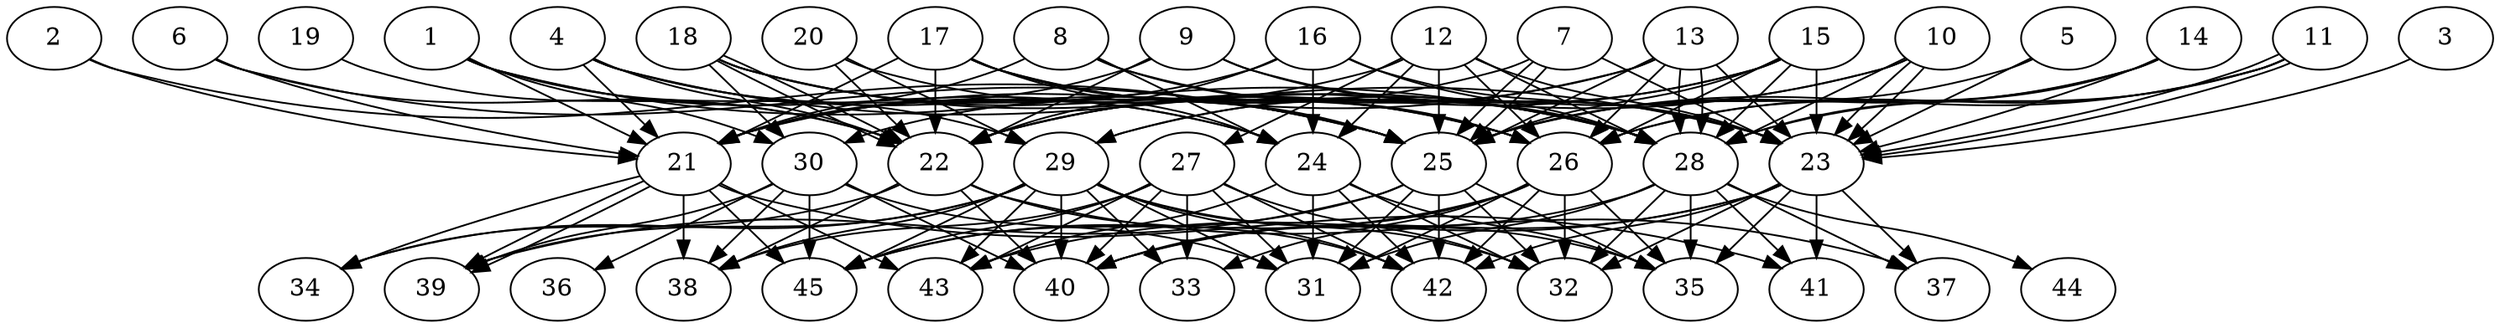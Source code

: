 // DAG (tier=3-complex, mode=compute, n=45, ccr=0.487, fat=0.860, density=0.739, regular=0.391, jump=0.238, mindata=1048576, maxdata=16777216)
// DAG automatically generated by daggen at Sun Aug 24 16:33:34 2025
// /home/ermia/Project/Environments/daggen/bin/daggen --dot --ccr 0.487 --fat 0.860 --regular 0.391 --density 0.739 --jump 0.238 --mindata 1048576 --maxdata 16777216 -n 45 
digraph G {
  1 [size="91864074887543040", alpha="0.18", expect_size="45932037443771520"]
  1 -> 21 [size ="1462295511171072"]
  1 -> 24 [size ="1462295511171072"]
  1 -> 28 [size ="1462295511171072"]
  1 -> 29 [size ="1462295511171072"]
  1 -> 30 [size ="1462295511171072"]
  2 [size="36520347436056576000", alpha="0.09", expect_size="18260173718028288000"]
  2 -> 21 [size ="88060251340800"]
  2 -> 25 [size ="88060251340800"]
  3 [size="1309113611250966272", alpha="0.03", expect_size="654556805625483136"]
  3 -> 23 [size ="853012851458048"]
  4 [size="3274407782581740544", alpha="0.12", expect_size="1637203891290870272"]
  4 -> 21 [size ="1181530604961792"]
  4 -> 22 [size ="1181530604961792"]
  4 -> 23 [size ="1181530604961792"]
  4 -> 24 [size ="1181530604961792"]
  4 -> 25 [size ="1181530604961792"]
  5 [size="61370364861603643392", alpha="0.12", expect_size="30685182430801821696"]
  5 -> 23 [size ="124469360197632"]
  5 -> 25 [size ="124469360197632"]
  6 [size="9960019354502170", alpha="0.12", expect_size="4980009677251085"]
  6 -> 21 [size ="180759100915712"]
  6 -> 22 [size ="180759100915712"]
  6 -> 25 [size ="180759100915712"]
  7 [size="1586195263739769389056", alpha="0.07", expect_size="793097631869884694528"]
  7 -> 23 [size ="1088080647815168"]
  7 -> 25 [size ="1088080647815168"]
  7 -> 25 [size ="1088080647815168"]
  7 -> 30 [size ="1088080647815168"]
  8 [size="1672101311099388821504", alpha="0.10", expect_size="836050655549694410752"]
  8 -> 21 [size ="1127020230606848"]
  8 -> 24 [size ="1127020230606848"]
  8 -> 26 [size ="1127020230606848"]
  8 -> 28 [size ="1127020230606848"]
  9 [size="132533677485442727936", alpha="0.08", expect_size="66266838742721363968"]
  9 -> 21 [size ="207957291696128"]
  9 -> 22 [size ="207957291696128"]
  9 -> 23 [size ="207957291696128"]
  9 -> 28 [size ="207957291696128"]
  10 [size="38345650677074048", alpha="0.13", expect_size="19172825338537024"]
  10 -> 22 [size ="45580013273088"]
  10 -> 23 [size ="45580013273088"]
  10 -> 23 [size ="45580013273088"]
  10 -> 28 [size ="45580013273088"]
  10 -> 29 [size ="45580013273088"]
  11 [size="1474046036209100128256", alpha="0.07", expect_size="737023018104550064128"]
  11 -> 23 [size ="1036169215213568"]
  11 -> 23 [size ="1036169215213568"]
  11 -> 25 [size ="1036169215213568"]
  11 -> 26 [size ="1036169215213568"]
  11 -> 28 [size ="1036169215213568"]
  12 [size="55658878595616832", alpha="0.17", expect_size="27829439297808416"]
  12 -> 21 [size ="1037848052498432"]
  12 -> 23 [size ="1037848052498432"]
  12 -> 24 [size ="1037848052498432"]
  12 -> 25 [size ="1037848052498432"]
  12 -> 26 [size ="1037848052498432"]
  12 -> 27 [size ="1037848052498432"]
  12 -> 28 [size ="1037848052498432"]
  13 [size="2507082756498667008", alpha="0.18", expect_size="1253541378249333504"]
  13 -> 21 [size ="1103227982446592"]
  13 -> 22 [size ="1103227982446592"]
  13 -> 23 [size ="1103227982446592"]
  13 -> 25 [size ="1103227982446592"]
  13 -> 26 [size ="1103227982446592"]
  13 -> 28 [size ="1103227982446592"]
  13 -> 28 [size ="1103227982446592"]
  14 [size="17947642213240230", alpha="0.05", expect_size="8973821106620115"]
  14 -> 23 [size ="782625929166848"]
  14 -> 25 [size ="782625929166848"]
  14 -> 26 [size ="782625929166848"]
  14 -> 28 [size ="782625929166848"]
  15 [size="1356366177982480384000", alpha="0.07", expect_size="678183088991240192000"]
  15 -> 22 [size ="980260015308800"]
  15 -> 23 [size ="980260015308800"]
  15 -> 25 [size ="980260015308800"]
  15 -> 26 [size ="980260015308800"]
  15 -> 28 [size ="980260015308800"]
  15 -> 29 [size ="980260015308800"]
  16 [size="7659352752128000000", alpha="0.06", expect_size="3829676376064000000"]
  16 -> 21 [size ="31085035520000"]
  16 -> 22 [size ="31085035520000"]
  16 -> 23 [size ="31085035520000"]
  16 -> 24 [size ="31085035520000"]
  16 -> 28 [size ="31085035520000"]
  17 [size="608432593336902144", alpha="0.12", expect_size="304216296668451072"]
  17 -> 21 [size ="701087677939712"]
  17 -> 22 [size ="701087677939712"]
  17 -> 24 [size ="701087677939712"]
  17 -> 25 [size ="701087677939712"]
  17 -> 26 [size ="701087677939712"]
  17 -> 28 [size ="701087677939712"]
  18 [size="404121040613015552000", alpha="0.01", expect_size="202060520306507776000"]
  18 -> 22 [size ="437284713267200"]
  18 -> 22 [size ="437284713267200"]
  18 -> 25 [size ="437284713267200"]
  18 -> 26 [size ="437284713267200"]
  18 -> 28 [size ="437284713267200"]
  18 -> 30 [size ="437284713267200"]
  19 [size="200407640315763232", alpha="0.20", expect_size="100203820157881616"]
  19 -> 22 [size ="297277243523072"]
  20 [size="2894988665842627072", alpha="0.12", expect_size="1447494332921313536"]
  20 -> 22 [size ="2001604152655872"]
  20 -> 26 [size ="2001604152655872"]
  20 -> 29 [size ="2001604152655872"]
  21 [size="66724080949062496", alpha="0.14", expect_size="33362040474531248"]
  21 -> 34 [size ="67611517779968"]
  21 -> 38 [size ="67611517779968"]
  21 -> 39 [size ="67611517779968"]
  21 -> 39 [size ="67611517779968"]
  21 -> 41 [size ="67611517779968"]
  21 -> 43 [size ="67611517779968"]
  21 -> 45 [size ="67611517779968"]
  22 [size="360105464078652224", alpha="0.03", expect_size="180052732039326112"]
  22 -> 34 [size ="714340168630272"]
  22 -> 37 [size ="714340168630272"]
  22 -> 38 [size ="714340168630272"]
  22 -> 40 [size ="714340168630272"]
  22 -> 42 [size ="714340168630272"]
  23 [size="2819417733345642020864", alpha="0.18", expect_size="1409708866672821010432"]
  23 -> 32 [size ="1596600539414528"]
  23 -> 35 [size ="1596600539414528"]
  23 -> 37 [size ="1596600539414528"]
  23 -> 40 [size ="1596600539414528"]
  23 -> 41 [size ="1596600539414528"]
  23 -> 42 [size ="1596600539414528"]
  23 -> 43 [size ="1596600539414528"]
  24 [size="1816030842681820", alpha="0.13", expect_size="908015421340910"]
  24 -> 31 [size ="72804024188928"]
  24 -> 32 [size ="72804024188928"]
  24 -> 35 [size ="72804024188928"]
  24 -> 42 [size ="72804024188928"]
  24 -> 43 [size ="72804024188928"]
  25 [size="686778895228735586304", alpha="0.18", expect_size="343389447614367793152"]
  25 -> 31 [size ="622732140085248"]
  25 -> 32 [size ="622732140085248"]
  25 -> 35 [size ="622732140085248"]
  25 -> 39 [size ="622732140085248"]
  25 -> 42 [size ="622732140085248"]
  25 -> 45 [size ="622732140085248"]
  26 [size="1133182550893801088", alpha="0.16", expect_size="566591275446900544"]
  26 -> 31 [size ="627366409797632"]
  26 -> 32 [size ="627366409797632"]
  26 -> 33 [size ="627366409797632"]
  26 -> 35 [size ="627366409797632"]
  26 -> 40 [size ="627366409797632"]
  26 -> 42 [size ="627366409797632"]
  26 -> 45 [size ="627366409797632"]
  27 [size="1521915119450834944", alpha="0.12", expect_size="760957559725417472"]
  27 -> 31 [size ="1103805261283328"]
  27 -> 32 [size ="1103805261283328"]
  27 -> 33 [size ="1103805261283328"]
  27 -> 38 [size ="1103805261283328"]
  27 -> 40 [size ="1103805261283328"]
  27 -> 42 [size ="1103805261283328"]
  27 -> 43 [size ="1103805261283328"]
  27 -> 45 [size ="1103805261283328"]
  28 [size="2842146127091398144", alpha="0.18", expect_size="1421073063545699072"]
  28 -> 31 [size ="1413316031283200"]
  28 -> 32 [size ="1413316031283200"]
  28 -> 35 [size ="1413316031283200"]
  28 -> 37 [size ="1413316031283200"]
  28 -> 40 [size ="1413316031283200"]
  28 -> 41 [size ="1413316031283200"]
  28 -> 44 [size ="1413316031283200"]
  29 [size="3336826434321192583168", alpha="0.08", expect_size="1668413217160596291584"]
  29 -> 31 [size ="1786401460846592"]
  29 -> 32 [size ="1786401460846592"]
  29 -> 33 [size ="1786401460846592"]
  29 -> 34 [size ="1786401460846592"]
  29 -> 35 [size ="1786401460846592"]
  29 -> 38 [size ="1786401460846592"]
  29 -> 39 [size ="1786401460846592"]
  29 -> 40 [size ="1786401460846592"]
  29 -> 42 [size ="1786401460846592"]
  29 -> 43 [size ="1786401460846592"]
  29 -> 45 [size ="1786401460846592"]
  30 [size="2661438746794790400", alpha="0.13", expect_size="1330719373397395200"]
  30 -> 31 [size ="1570552846221312"]
  30 -> 36 [size ="1570552846221312"]
  30 -> 38 [size ="1570552846221312"]
  30 -> 39 [size ="1570552846221312"]
  30 -> 40 [size ="1570552846221312"]
  30 -> 45 [size ="1570552846221312"]
  31 [size="4592997783934429298688", alpha="0.02", expect_size="2296498891967214649344"]
  32 [size="365459624243004178432", alpha="0.18", expect_size="182729812121502089216"]
  33 [size="515840933976976320", alpha="0.03", expect_size="257920466988488160"]
  34 [size="1113522171709596106752", alpha="0.05", expect_size="556761085854798053376"]
  35 [size="153069181114911808", alpha="0.18", expect_size="76534590557455904"]
  36 [size="401106057761172488192", alpha="0.06", expect_size="200553028880586244096"]
  37 [size="53552324472370624", alpha="0.15", expect_size="26776162236185312"]
  38 [size="41938092016225136", alpha="0.17", expect_size="20969046008112568"]
  39 [size="1065361992634083328", alpha="0.15", expect_size="532680996317041664"]
  40 [size="1625370965363950354432", alpha="0.07", expect_size="812685482681975177216"]
  41 [size="45016818790465720", alpha="0.07", expect_size="22508409395232860"]
  42 [size="173508565539401408", alpha="0.06", expect_size="86754282769700704"]
  43 [size="10531718396657334", alpha="0.14", expect_size="5265859198328667"]
  44 [size="66168399507426280", alpha="0.11", expect_size="33084199753713140"]
  45 [size="729902881224302720", alpha="0.04", expect_size="364951440612151360"]
}
